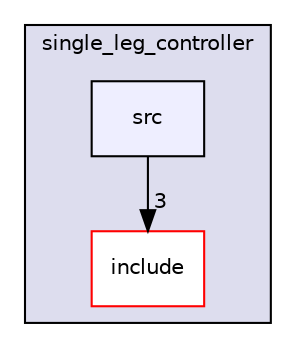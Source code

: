 digraph "catkin_ws/src/control/single_leg_controller/src" {
  compound=true
  node [ fontsize="10", fontname="Helvetica"];
  edge [ labelfontsize="10", labelfontname="Helvetica"];
  subgraph clusterdir_39a6819a370204bd812b58f2230e8cf2 {
    graph [ bgcolor="#ddddee", pencolor="black", label="single_leg_controller" fontname="Helvetica", fontsize="10", URL="dir_39a6819a370204bd812b58f2230e8cf2.html"]
  dir_035ea556fec93070d4ef345493e98a39 [shape=box label="include" fillcolor="white" style="filled" color="red" URL="dir_035ea556fec93070d4ef345493e98a39.html"];
  dir_fbe7a1590ccc0e287ce08bc93a4fce19 [shape=box, label="src", style="filled", fillcolor="#eeeeff", pencolor="black", URL="dir_fbe7a1590ccc0e287ce08bc93a4fce19.html"];
  }
  dir_fbe7a1590ccc0e287ce08bc93a4fce19->dir_035ea556fec93070d4ef345493e98a39 [headlabel="3", labeldistance=1.5 headhref="dir_000058_000056.html"];
}
